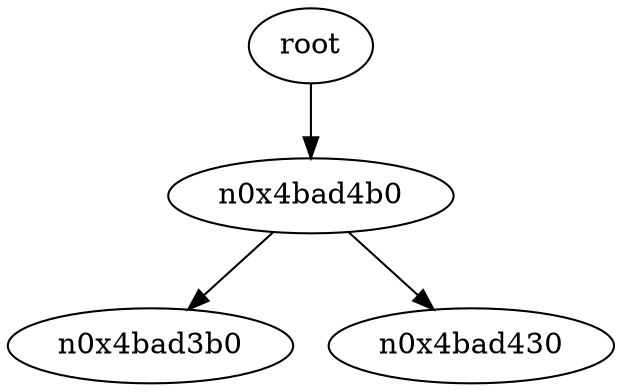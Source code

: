 digraph G {
n0x4bad1f0 [label="root"];
n0x4bad1f0 -> n0x4bad4b0;
n0x4bad4b0 -> n0x4bad3b0;
n0x4bad4b0 -> n0x4bad430;
}
